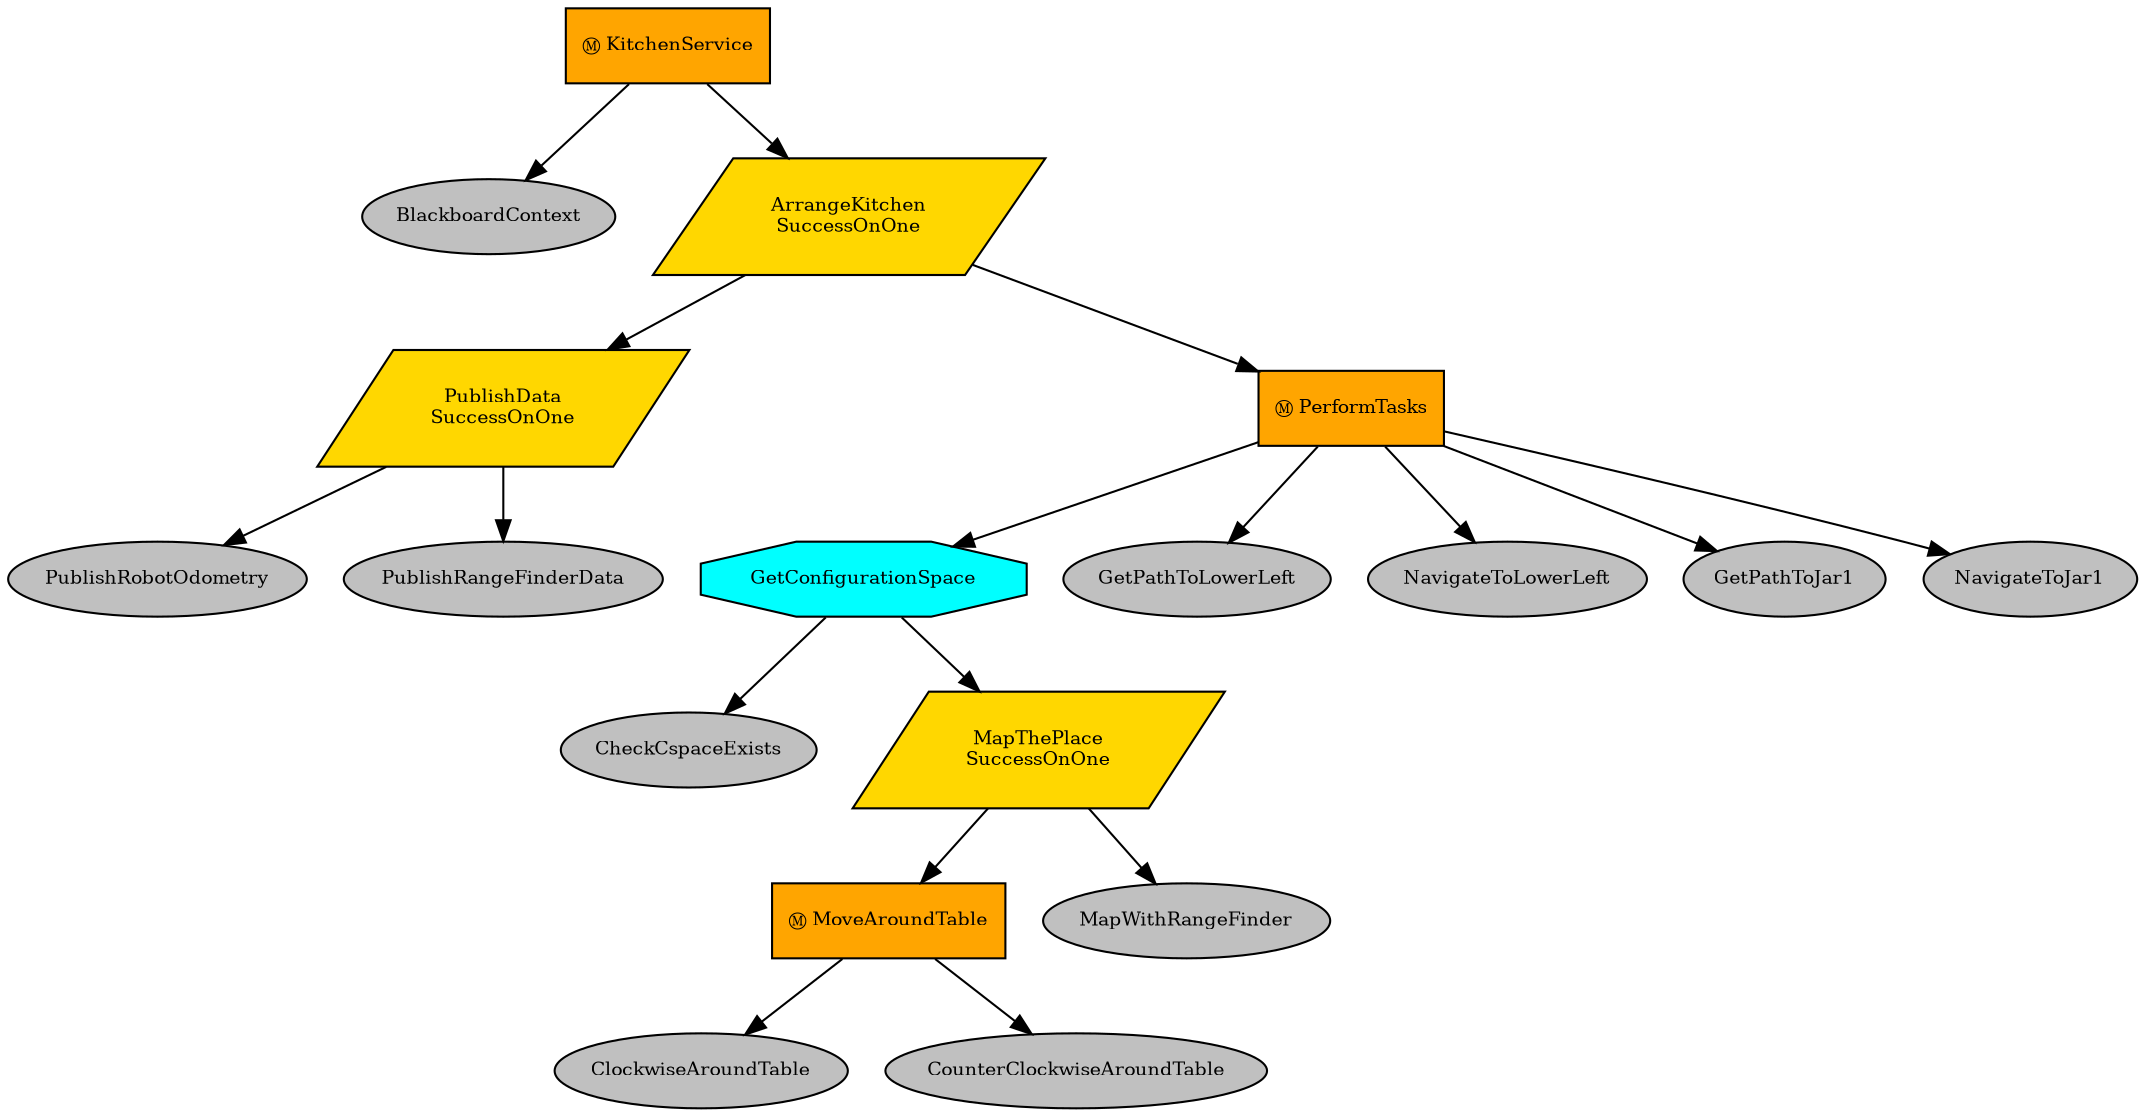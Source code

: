 digraph pastafarianism {
ordering=out;
graph [fontname="times-roman"];
node [fontname="times-roman"];
edge [fontname="times-roman"];
KitchenService [fillcolor=orange, fontcolor=black, fontsize=9, label="Ⓜ KitchenService", shape=box, style=filled];
BlackboardContext [fillcolor=gray, fontcolor=black, fontsize=9, label=BlackboardContext, shape=ellipse, style=filled];
KitchenService -> BlackboardContext;
ArrangeKitchen [fillcolor=gold, fontcolor=black, fontsize=9, label="ArrangeKitchen\nSuccessOnOne", shape=parallelogram, style=filled];
KitchenService -> ArrangeKitchen;
PublishData [fillcolor=gold, fontcolor=black, fontsize=9, label="PublishData\nSuccessOnOne", shape=parallelogram, style=filled];
ArrangeKitchen -> PublishData;
PublishRobotOdometry [fillcolor=gray, fontcolor=black, fontsize=9, label=PublishRobotOdometry, shape=ellipse, style=filled];
PublishData -> PublishRobotOdometry;
PublishRangeFinderData [fillcolor=gray, fontcolor=black, fontsize=9, label=PublishRangeFinderData, shape=ellipse, style=filled];
PublishData -> PublishRangeFinderData;
PerformTasks [fillcolor=orange, fontcolor=black, fontsize=9, label="Ⓜ PerformTasks", shape=box, style=filled];
ArrangeKitchen -> PerformTasks;
GetConfigurationSpace [fillcolor=cyan, fontcolor=black, fontsize=9, label=GetConfigurationSpace, shape=octagon, style=filled];
PerformTasks -> GetConfigurationSpace;
CheckCspaceExists [fillcolor=gray, fontcolor=black, fontsize=9, label=CheckCspaceExists, shape=ellipse, style=filled];
GetConfigurationSpace -> CheckCspaceExists;
MapThePlace [fillcolor=gold, fontcolor=black, fontsize=9, label="MapThePlace\nSuccessOnOne", shape=parallelogram, style=filled];
GetConfigurationSpace -> MapThePlace;
MoveAroundTable [fillcolor=orange, fontcolor=black, fontsize=9, label="Ⓜ MoveAroundTable", shape=box, style=filled];
MapThePlace -> MoveAroundTable;
ClockwiseAroundTable [fillcolor=gray, fontcolor=black, fontsize=9, label=ClockwiseAroundTable, shape=ellipse, style=filled];
MoveAroundTable -> ClockwiseAroundTable;
CounterClockwiseAroundTable [fillcolor=gray, fontcolor=black, fontsize=9, label=CounterClockwiseAroundTable, shape=ellipse, style=filled];
MoveAroundTable -> CounterClockwiseAroundTable;
MapWithRangeFinder [fillcolor=gray, fontcolor=black, fontsize=9, label=MapWithRangeFinder, shape=ellipse, style=filled];
MapThePlace -> MapWithRangeFinder;
GetPathToLowerLeft [fillcolor=gray, fontcolor=black, fontsize=9, label=GetPathToLowerLeft, shape=ellipse, style=filled];
PerformTasks -> GetPathToLowerLeft;
NavigateToLowerLeft [fillcolor=gray, fontcolor=black, fontsize=9, label=NavigateToLowerLeft, shape=ellipse, style=filled];
PerformTasks -> NavigateToLowerLeft;
GetPathToJar1 [fillcolor=gray, fontcolor=black, fontsize=9, label=GetPathToJar1, shape=ellipse, style=filled];
PerformTasks -> GetPathToJar1;
NavigateToJar1 [fillcolor=gray, fontcolor=black, fontsize=9, label=NavigateToJar1, shape=ellipse, style=filled];
PerformTasks -> NavigateToJar1;
}
